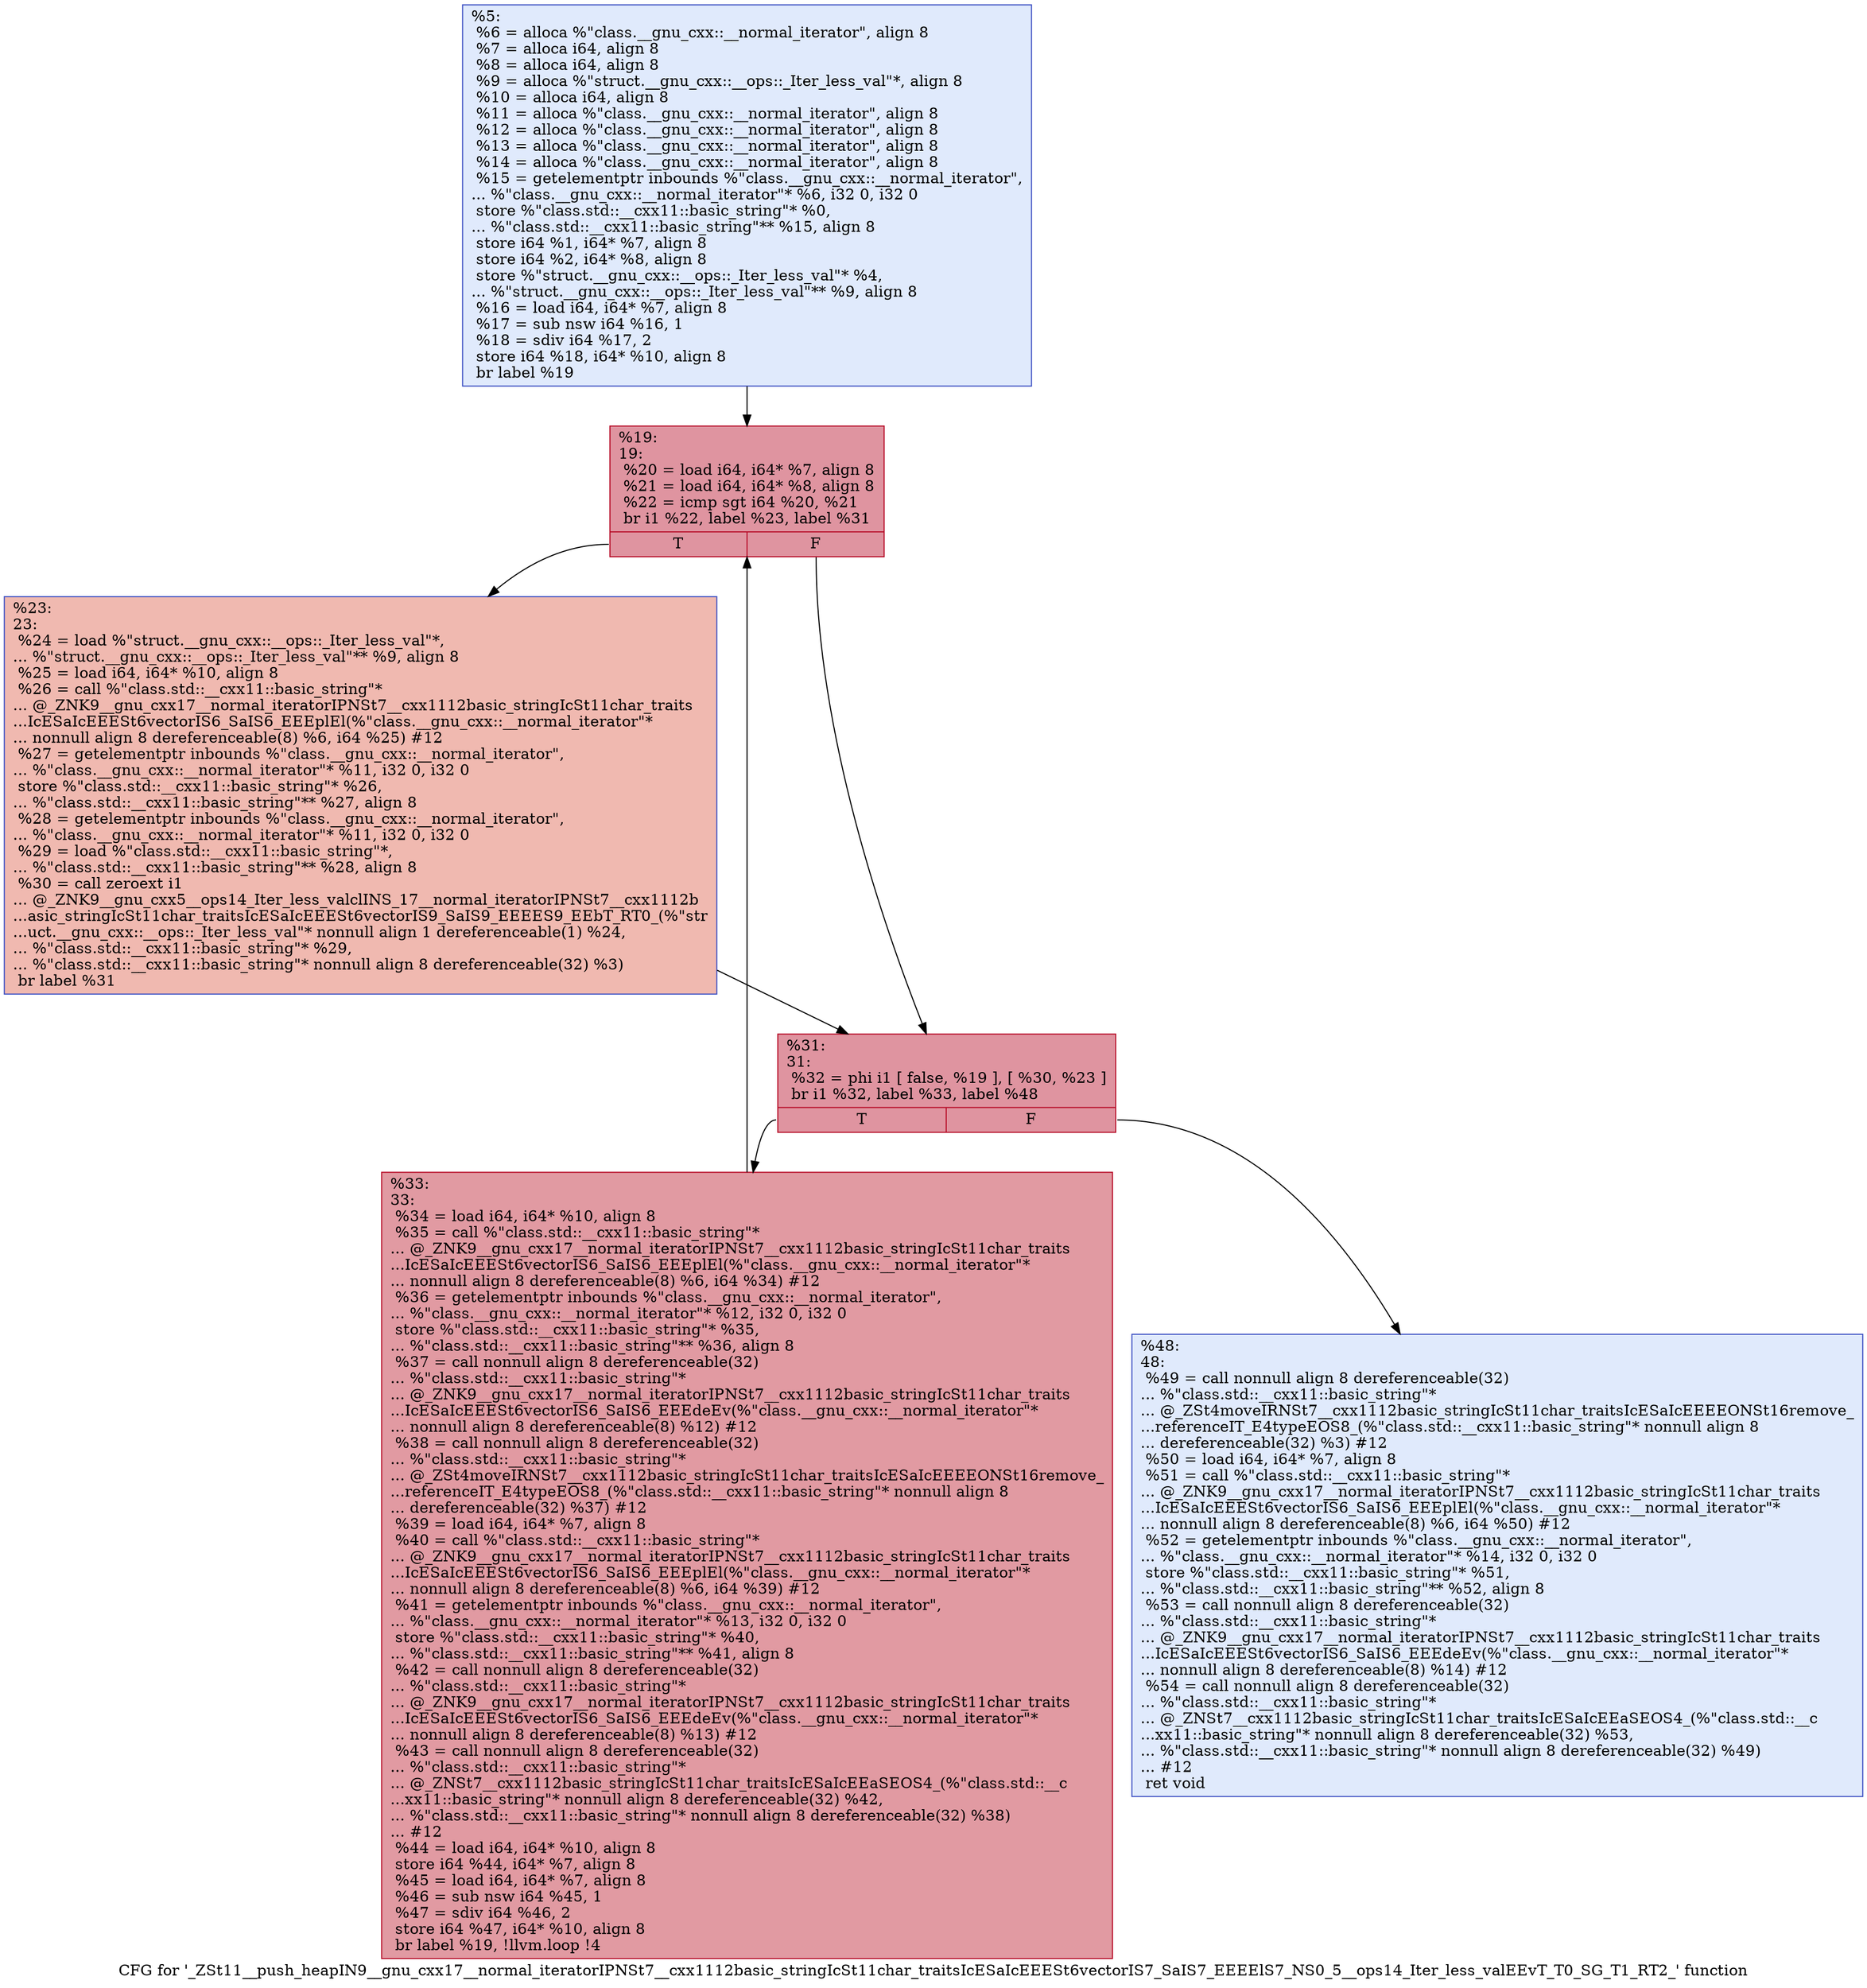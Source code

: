digraph "CFG for '_ZSt11__push_heapIN9__gnu_cxx17__normal_iteratorIPNSt7__cxx1112basic_stringIcSt11char_traitsIcESaIcEEESt6vectorIS7_SaIS7_EEEElS7_NS0_5__ops14_Iter_less_valEEvT_T0_SG_T1_RT2_' function" {
	label="CFG for '_ZSt11__push_heapIN9__gnu_cxx17__normal_iteratorIPNSt7__cxx1112basic_stringIcSt11char_traitsIcESaIcEEESt6vectorIS7_SaIS7_EEEElS7_NS0_5__ops14_Iter_less_valEEvT_T0_SG_T1_RT2_' function";

	Node0x5592611063f0 [shape=record,color="#3d50c3ff", style=filled, fillcolor="#b9d0f970",label="{%5:\l  %6 = alloca %\"class.__gnu_cxx::__normal_iterator\", align 8\l  %7 = alloca i64, align 8\l  %8 = alloca i64, align 8\l  %9 = alloca %\"struct.__gnu_cxx::__ops::_Iter_less_val\"*, align 8\l  %10 = alloca i64, align 8\l  %11 = alloca %\"class.__gnu_cxx::__normal_iterator\", align 8\l  %12 = alloca %\"class.__gnu_cxx::__normal_iterator\", align 8\l  %13 = alloca %\"class.__gnu_cxx::__normal_iterator\", align 8\l  %14 = alloca %\"class.__gnu_cxx::__normal_iterator\", align 8\l  %15 = getelementptr inbounds %\"class.__gnu_cxx::__normal_iterator\",\l... %\"class.__gnu_cxx::__normal_iterator\"* %6, i32 0, i32 0\l  store %\"class.std::__cxx11::basic_string\"* %0,\l... %\"class.std::__cxx11::basic_string\"** %15, align 8\l  store i64 %1, i64* %7, align 8\l  store i64 %2, i64* %8, align 8\l  store %\"struct.__gnu_cxx::__ops::_Iter_less_val\"* %4,\l... %\"struct.__gnu_cxx::__ops::_Iter_less_val\"** %9, align 8\l  %16 = load i64, i64* %7, align 8\l  %17 = sub nsw i64 %16, 1\l  %18 = sdiv i64 %17, 2\l  store i64 %18, i64* %10, align 8\l  br label %19\l}"];
	Node0x5592611063f0 -> Node0x559261105820;
	Node0x559261105820 [shape=record,color="#b70d28ff", style=filled, fillcolor="#b70d2870",label="{%19:\l19:                                               \l  %20 = load i64, i64* %7, align 8\l  %21 = load i64, i64* %8, align 8\l  %22 = icmp sgt i64 %20, %21\l  br i1 %22, label %23, label %31\l|{<s0>T|<s1>F}}"];
	Node0x559261105820:s0 -> Node0x559261137860;
	Node0x559261105820:s1 -> Node0x5592611378b0;
	Node0x559261137860 [shape=record,color="#3d50c3ff", style=filled, fillcolor="#de614d70",label="{%23:\l23:                                               \l  %24 = load %\"struct.__gnu_cxx::__ops::_Iter_less_val\"*,\l... %\"struct.__gnu_cxx::__ops::_Iter_less_val\"** %9, align 8\l  %25 = load i64, i64* %10, align 8\l  %26 = call %\"class.std::__cxx11::basic_string\"*\l... @_ZNK9__gnu_cxx17__normal_iteratorIPNSt7__cxx1112basic_stringIcSt11char_traits\l...IcESaIcEEESt6vectorIS6_SaIS6_EEEplEl(%\"class.__gnu_cxx::__normal_iterator\"*\l... nonnull align 8 dereferenceable(8) %6, i64 %25) #12\l  %27 = getelementptr inbounds %\"class.__gnu_cxx::__normal_iterator\",\l... %\"class.__gnu_cxx::__normal_iterator\"* %11, i32 0, i32 0\l  store %\"class.std::__cxx11::basic_string\"* %26,\l... %\"class.std::__cxx11::basic_string\"** %27, align 8\l  %28 = getelementptr inbounds %\"class.__gnu_cxx::__normal_iterator\",\l... %\"class.__gnu_cxx::__normal_iterator\"* %11, i32 0, i32 0\l  %29 = load %\"class.std::__cxx11::basic_string\"*,\l... %\"class.std::__cxx11::basic_string\"** %28, align 8\l  %30 = call zeroext i1\l... @_ZNK9__gnu_cxx5__ops14_Iter_less_valclINS_17__normal_iteratorIPNSt7__cxx1112b\l...asic_stringIcSt11char_traitsIcESaIcEEESt6vectorIS9_SaIS9_EEEES9_EEbT_RT0_(%\"str\l...uct.__gnu_cxx::__ops::_Iter_less_val\"* nonnull align 1 dereferenceable(1) %24,\l... %\"class.std::__cxx11::basic_string\"* %29,\l... %\"class.std::__cxx11::basic_string\"* nonnull align 8 dereferenceable(32) %3)\l  br label %31\l}"];
	Node0x559261137860 -> Node0x5592611378b0;
	Node0x5592611378b0 [shape=record,color="#b70d28ff", style=filled, fillcolor="#b70d2870",label="{%31:\l31:                                               \l  %32 = phi i1 [ false, %19 ], [ %30, %23 ]\l  br i1 %32, label %33, label %48\l|{<s0>T|<s1>F}}"];
	Node0x5592611378b0:s0 -> Node0x559261138080;
	Node0x5592611378b0:s1 -> Node0x5592611380d0;
	Node0x559261138080 [shape=record,color="#b70d28ff", style=filled, fillcolor="#bb1b2c70",label="{%33:\l33:                                               \l  %34 = load i64, i64* %10, align 8\l  %35 = call %\"class.std::__cxx11::basic_string\"*\l... @_ZNK9__gnu_cxx17__normal_iteratorIPNSt7__cxx1112basic_stringIcSt11char_traits\l...IcESaIcEEESt6vectorIS6_SaIS6_EEEplEl(%\"class.__gnu_cxx::__normal_iterator\"*\l... nonnull align 8 dereferenceable(8) %6, i64 %34) #12\l  %36 = getelementptr inbounds %\"class.__gnu_cxx::__normal_iterator\",\l... %\"class.__gnu_cxx::__normal_iterator\"* %12, i32 0, i32 0\l  store %\"class.std::__cxx11::basic_string\"* %35,\l... %\"class.std::__cxx11::basic_string\"** %36, align 8\l  %37 = call nonnull align 8 dereferenceable(32)\l... %\"class.std::__cxx11::basic_string\"*\l... @_ZNK9__gnu_cxx17__normal_iteratorIPNSt7__cxx1112basic_stringIcSt11char_traits\l...IcESaIcEEESt6vectorIS6_SaIS6_EEEdeEv(%\"class.__gnu_cxx::__normal_iterator\"*\l... nonnull align 8 dereferenceable(8) %12) #12\l  %38 = call nonnull align 8 dereferenceable(32)\l... %\"class.std::__cxx11::basic_string\"*\l... @_ZSt4moveIRNSt7__cxx1112basic_stringIcSt11char_traitsIcESaIcEEEEONSt16remove_\l...referenceIT_E4typeEOS8_(%\"class.std::__cxx11::basic_string\"* nonnull align 8\l... dereferenceable(32) %37) #12\l  %39 = load i64, i64* %7, align 8\l  %40 = call %\"class.std::__cxx11::basic_string\"*\l... @_ZNK9__gnu_cxx17__normal_iteratorIPNSt7__cxx1112basic_stringIcSt11char_traits\l...IcESaIcEEESt6vectorIS6_SaIS6_EEEplEl(%\"class.__gnu_cxx::__normal_iterator\"*\l... nonnull align 8 dereferenceable(8) %6, i64 %39) #12\l  %41 = getelementptr inbounds %\"class.__gnu_cxx::__normal_iterator\",\l... %\"class.__gnu_cxx::__normal_iterator\"* %13, i32 0, i32 0\l  store %\"class.std::__cxx11::basic_string\"* %40,\l... %\"class.std::__cxx11::basic_string\"** %41, align 8\l  %42 = call nonnull align 8 dereferenceable(32)\l... %\"class.std::__cxx11::basic_string\"*\l... @_ZNK9__gnu_cxx17__normal_iteratorIPNSt7__cxx1112basic_stringIcSt11char_traits\l...IcESaIcEEESt6vectorIS6_SaIS6_EEEdeEv(%\"class.__gnu_cxx::__normal_iterator\"*\l... nonnull align 8 dereferenceable(8) %13) #12\l  %43 = call nonnull align 8 dereferenceable(32)\l... %\"class.std::__cxx11::basic_string\"*\l... @_ZNSt7__cxx1112basic_stringIcSt11char_traitsIcESaIcEEaSEOS4_(%\"class.std::__c\l...xx11::basic_string\"* nonnull align 8 dereferenceable(32) %42,\l... %\"class.std::__cxx11::basic_string\"* nonnull align 8 dereferenceable(32) %38)\l... #12\l  %44 = load i64, i64* %10, align 8\l  store i64 %44, i64* %7, align 8\l  %45 = load i64, i64* %7, align 8\l  %46 = sub nsw i64 %45, 1\l  %47 = sdiv i64 %46, 2\l  store i64 %47, i64* %10, align 8\l  br label %19, !llvm.loop !4\l}"];
	Node0x559261138080 -> Node0x559261105820;
	Node0x5592611380d0 [shape=record,color="#3d50c3ff", style=filled, fillcolor="#b9d0f970",label="{%48:\l48:                                               \l  %49 = call nonnull align 8 dereferenceable(32)\l... %\"class.std::__cxx11::basic_string\"*\l... @_ZSt4moveIRNSt7__cxx1112basic_stringIcSt11char_traitsIcESaIcEEEEONSt16remove_\l...referenceIT_E4typeEOS8_(%\"class.std::__cxx11::basic_string\"* nonnull align 8\l... dereferenceable(32) %3) #12\l  %50 = load i64, i64* %7, align 8\l  %51 = call %\"class.std::__cxx11::basic_string\"*\l... @_ZNK9__gnu_cxx17__normal_iteratorIPNSt7__cxx1112basic_stringIcSt11char_traits\l...IcESaIcEEESt6vectorIS6_SaIS6_EEEplEl(%\"class.__gnu_cxx::__normal_iterator\"*\l... nonnull align 8 dereferenceable(8) %6, i64 %50) #12\l  %52 = getelementptr inbounds %\"class.__gnu_cxx::__normal_iterator\",\l... %\"class.__gnu_cxx::__normal_iterator\"* %14, i32 0, i32 0\l  store %\"class.std::__cxx11::basic_string\"* %51,\l... %\"class.std::__cxx11::basic_string\"** %52, align 8\l  %53 = call nonnull align 8 dereferenceable(32)\l... %\"class.std::__cxx11::basic_string\"*\l... @_ZNK9__gnu_cxx17__normal_iteratorIPNSt7__cxx1112basic_stringIcSt11char_traits\l...IcESaIcEEESt6vectorIS6_SaIS6_EEEdeEv(%\"class.__gnu_cxx::__normal_iterator\"*\l... nonnull align 8 dereferenceable(8) %14) #12\l  %54 = call nonnull align 8 dereferenceable(32)\l... %\"class.std::__cxx11::basic_string\"*\l... @_ZNSt7__cxx1112basic_stringIcSt11char_traitsIcESaIcEEaSEOS4_(%\"class.std::__c\l...xx11::basic_string\"* nonnull align 8 dereferenceable(32) %53,\l... %\"class.std::__cxx11::basic_string\"* nonnull align 8 dereferenceable(32) %49)\l... #12\l  ret void\l}"];
}
